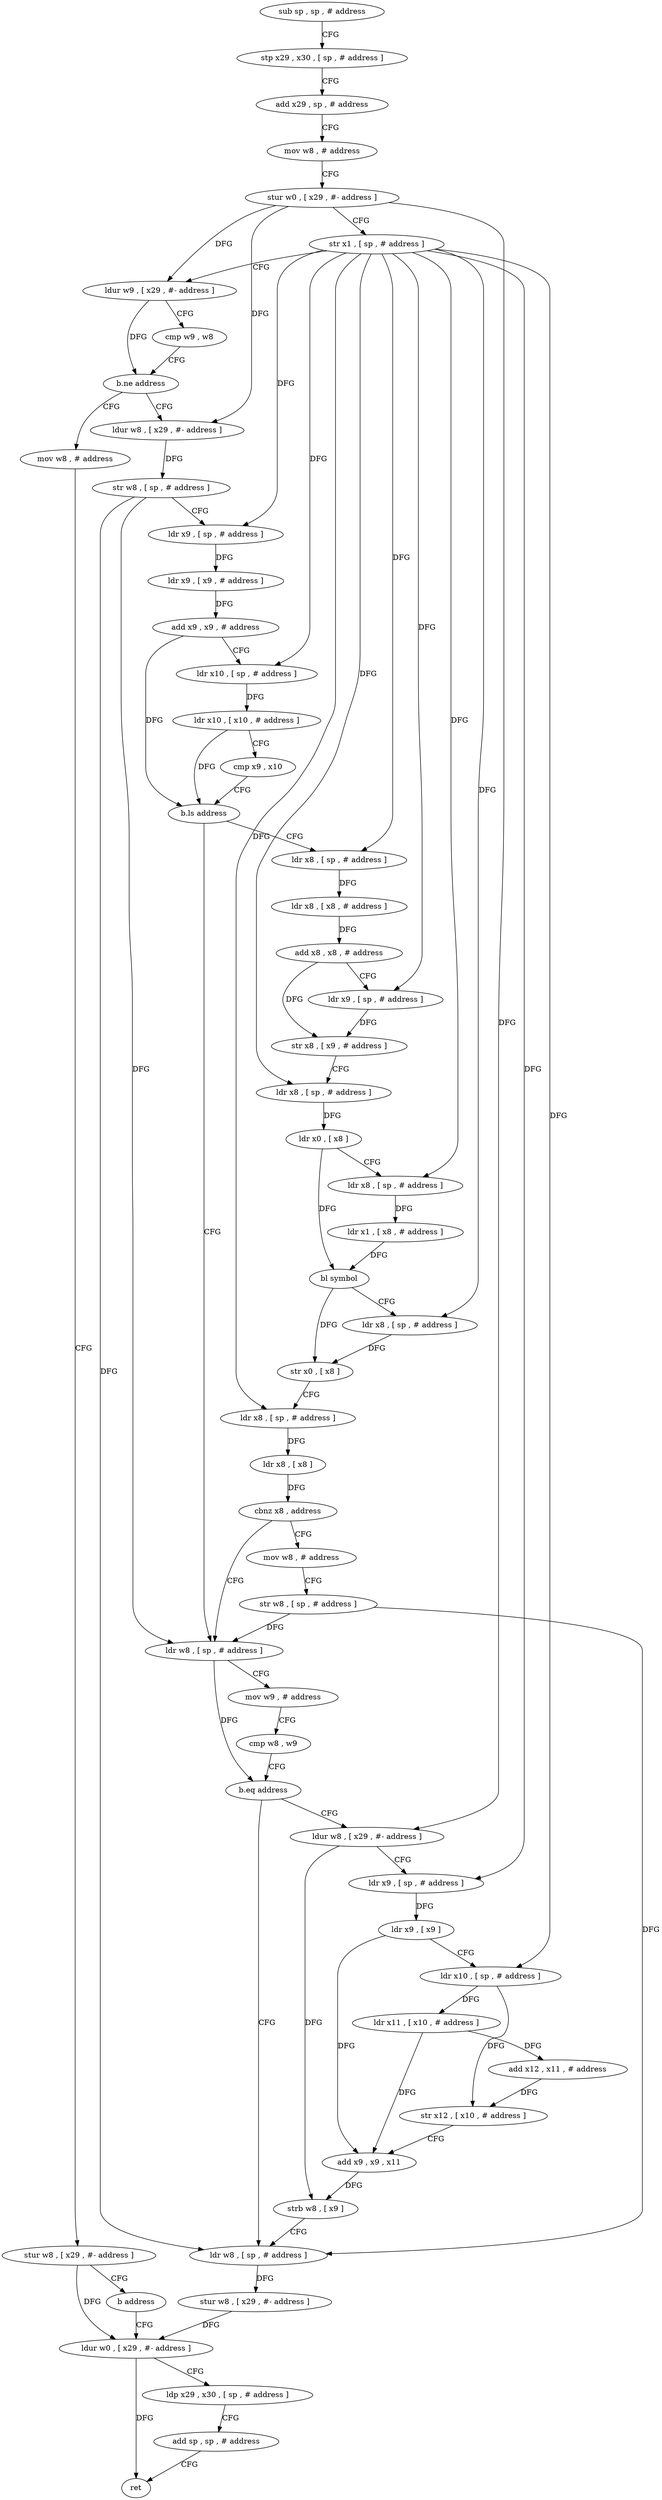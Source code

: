 digraph "func" {
"180788" [label = "sub sp , sp , # address" ]
"180792" [label = "stp x29 , x30 , [ sp , # address ]" ]
"180796" [label = "add x29 , sp , # address" ]
"180800" [label = "mov w8 , # address" ]
"180804" [label = "stur w0 , [ x29 , #- address ]" ]
"180808" [label = "str x1 , [ sp , # address ]" ]
"180812" [label = "ldur w9 , [ x29 , #- address ]" ]
"180816" [label = "cmp w9 , w8" ]
"180820" [label = "b.ne address" ]
"180836" [label = "ldur w8 , [ x29 , #- address ]" ]
"180824" [label = "mov w8 , # address" ]
"180840" [label = "str w8 , [ sp , # address ]" ]
"180844" [label = "ldr x9 , [ sp , # address ]" ]
"180848" [label = "ldr x9 , [ x9 , # address ]" ]
"180852" [label = "add x9 , x9 , # address" ]
"180856" [label = "ldr x10 , [ sp , # address ]" ]
"180860" [label = "ldr x10 , [ x10 , # address ]" ]
"180864" [label = "cmp x9 , x10" ]
"180868" [label = "b.ls address" ]
"180940" [label = "ldr w8 , [ sp , # address ]" ]
"180872" [label = "ldr x8 , [ sp , # address ]" ]
"180828" [label = "stur w8 , [ x29 , #- address ]" ]
"180832" [label = "b address" ]
"181000" [label = "ldur w0 , [ x29 , #- address ]" ]
"180944" [label = "mov w9 , # address" ]
"180948" [label = "cmp w8 , w9" ]
"180952" [label = "b.eq address" ]
"180992" [label = "ldr w8 , [ sp , # address ]" ]
"180956" [label = "ldur w8 , [ x29 , #- address ]" ]
"180876" [label = "ldr x8 , [ x8 , # address ]" ]
"180880" [label = "add x8 , x8 , # address" ]
"180884" [label = "ldr x9 , [ sp , # address ]" ]
"180888" [label = "str x8 , [ x9 , # address ]" ]
"180892" [label = "ldr x8 , [ sp , # address ]" ]
"180896" [label = "ldr x0 , [ x8 ]" ]
"180900" [label = "ldr x8 , [ sp , # address ]" ]
"180904" [label = "ldr x1 , [ x8 , # address ]" ]
"180908" [label = "bl symbol" ]
"180912" [label = "ldr x8 , [ sp , # address ]" ]
"180916" [label = "str x0 , [ x8 ]" ]
"180920" [label = "ldr x8 , [ sp , # address ]" ]
"180924" [label = "ldr x8 , [ x8 ]" ]
"180928" [label = "cbnz x8 , address" ]
"180932" [label = "mov w8 , # address" ]
"181004" [label = "ldp x29 , x30 , [ sp , # address ]" ]
"181008" [label = "add sp , sp , # address" ]
"181012" [label = "ret" ]
"180996" [label = "stur w8 , [ x29 , #- address ]" ]
"180960" [label = "ldr x9 , [ sp , # address ]" ]
"180964" [label = "ldr x9 , [ x9 ]" ]
"180968" [label = "ldr x10 , [ sp , # address ]" ]
"180972" [label = "ldr x11 , [ x10 , # address ]" ]
"180976" [label = "add x12 , x11 , # address" ]
"180980" [label = "str x12 , [ x10 , # address ]" ]
"180984" [label = "add x9 , x9 , x11" ]
"180988" [label = "strb w8 , [ x9 ]" ]
"180936" [label = "str w8 , [ sp , # address ]" ]
"180788" -> "180792" [ label = "CFG" ]
"180792" -> "180796" [ label = "CFG" ]
"180796" -> "180800" [ label = "CFG" ]
"180800" -> "180804" [ label = "CFG" ]
"180804" -> "180808" [ label = "CFG" ]
"180804" -> "180812" [ label = "DFG" ]
"180804" -> "180836" [ label = "DFG" ]
"180804" -> "180956" [ label = "DFG" ]
"180808" -> "180812" [ label = "CFG" ]
"180808" -> "180844" [ label = "DFG" ]
"180808" -> "180856" [ label = "DFG" ]
"180808" -> "180872" [ label = "DFG" ]
"180808" -> "180884" [ label = "DFG" ]
"180808" -> "180892" [ label = "DFG" ]
"180808" -> "180900" [ label = "DFG" ]
"180808" -> "180912" [ label = "DFG" ]
"180808" -> "180920" [ label = "DFG" ]
"180808" -> "180960" [ label = "DFG" ]
"180808" -> "180968" [ label = "DFG" ]
"180812" -> "180816" [ label = "CFG" ]
"180812" -> "180820" [ label = "DFG" ]
"180816" -> "180820" [ label = "CFG" ]
"180820" -> "180836" [ label = "CFG" ]
"180820" -> "180824" [ label = "CFG" ]
"180836" -> "180840" [ label = "DFG" ]
"180824" -> "180828" [ label = "CFG" ]
"180840" -> "180844" [ label = "CFG" ]
"180840" -> "180940" [ label = "DFG" ]
"180840" -> "180992" [ label = "DFG" ]
"180844" -> "180848" [ label = "DFG" ]
"180848" -> "180852" [ label = "DFG" ]
"180852" -> "180856" [ label = "CFG" ]
"180852" -> "180868" [ label = "DFG" ]
"180856" -> "180860" [ label = "DFG" ]
"180860" -> "180864" [ label = "CFG" ]
"180860" -> "180868" [ label = "DFG" ]
"180864" -> "180868" [ label = "CFG" ]
"180868" -> "180940" [ label = "CFG" ]
"180868" -> "180872" [ label = "CFG" ]
"180940" -> "180944" [ label = "CFG" ]
"180940" -> "180952" [ label = "DFG" ]
"180872" -> "180876" [ label = "DFG" ]
"180828" -> "180832" [ label = "CFG" ]
"180828" -> "181000" [ label = "DFG" ]
"180832" -> "181000" [ label = "CFG" ]
"181000" -> "181004" [ label = "CFG" ]
"181000" -> "181012" [ label = "DFG" ]
"180944" -> "180948" [ label = "CFG" ]
"180948" -> "180952" [ label = "CFG" ]
"180952" -> "180992" [ label = "CFG" ]
"180952" -> "180956" [ label = "CFG" ]
"180992" -> "180996" [ label = "DFG" ]
"180956" -> "180960" [ label = "CFG" ]
"180956" -> "180988" [ label = "DFG" ]
"180876" -> "180880" [ label = "DFG" ]
"180880" -> "180884" [ label = "CFG" ]
"180880" -> "180888" [ label = "DFG" ]
"180884" -> "180888" [ label = "DFG" ]
"180888" -> "180892" [ label = "CFG" ]
"180892" -> "180896" [ label = "DFG" ]
"180896" -> "180900" [ label = "CFG" ]
"180896" -> "180908" [ label = "DFG" ]
"180900" -> "180904" [ label = "DFG" ]
"180904" -> "180908" [ label = "DFG" ]
"180908" -> "180912" [ label = "CFG" ]
"180908" -> "180916" [ label = "DFG" ]
"180912" -> "180916" [ label = "DFG" ]
"180916" -> "180920" [ label = "CFG" ]
"180920" -> "180924" [ label = "DFG" ]
"180924" -> "180928" [ label = "DFG" ]
"180928" -> "180940" [ label = "CFG" ]
"180928" -> "180932" [ label = "CFG" ]
"180932" -> "180936" [ label = "CFG" ]
"181004" -> "181008" [ label = "CFG" ]
"181008" -> "181012" [ label = "CFG" ]
"180996" -> "181000" [ label = "DFG" ]
"180960" -> "180964" [ label = "DFG" ]
"180964" -> "180968" [ label = "CFG" ]
"180964" -> "180984" [ label = "DFG" ]
"180968" -> "180972" [ label = "DFG" ]
"180968" -> "180980" [ label = "DFG" ]
"180972" -> "180976" [ label = "DFG" ]
"180972" -> "180984" [ label = "DFG" ]
"180976" -> "180980" [ label = "DFG" ]
"180980" -> "180984" [ label = "CFG" ]
"180984" -> "180988" [ label = "DFG" ]
"180988" -> "180992" [ label = "CFG" ]
"180936" -> "180940" [ label = "DFG" ]
"180936" -> "180992" [ label = "DFG" ]
}
